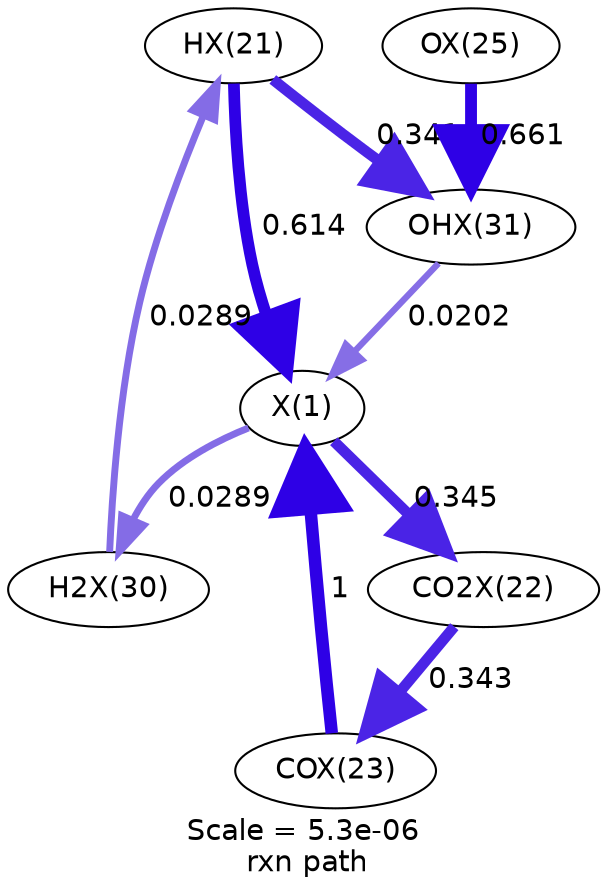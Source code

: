 digraph reaction_paths {
center=1;
s1 -> s0[fontname="Helvetica", penwidth=5.63, arrowsize=2.82, color="0.7, 1.11, 0.9"
, label=" 0.614"];
s0 -> s2[fontname="Helvetica", penwidth=5.2, arrowsize=2.6, color="0.7, 0.845, 0.9"
, label=" 0.345"];
s3 -> s0[fontname="Helvetica", penwidth=6, arrowsize=3, color="0.7, 1.5, 0.9"
, label=" 1"];
s11 -> s0[fontname="Helvetica", penwidth=3.06, arrowsize=1.53, color="0.7, 0.52, 0.9"
, label=" 0.0202"];
s0 -> s10[fontname="Helvetica", penwidth=3.32, arrowsize=1.66, color="0.7, 0.529, 0.9"
, label=" 0.0289"];
s1 -> s11[fontname="Helvetica", penwidth=5.19, arrowsize=2.59, color="0.7, 0.841, 0.9"
, label=" 0.341"];
s10 -> s1[fontname="Helvetica", penwidth=3.32, arrowsize=1.66, color="0.7, 0.529, 0.9"
, label=" 0.0289"];
s2 -> s3[fontname="Helvetica", penwidth=5.19, arrowsize=2.6, color="0.7, 0.843, 0.9"
, label=" 0.343"];
s5 -> s11[fontname="Helvetica", penwidth=5.69, arrowsize=2.84, color="0.7, 1.16, 0.9"
, label=" 0.661"];
s0 [ fontname="Helvetica", label="X(1)"];
s1 [ fontname="Helvetica", label="HX(21)"];
s2 [ fontname="Helvetica", label="CO2X(22)"];
s3 [ fontname="Helvetica", label="COX(23)"];
s5 [ fontname="Helvetica", label="OX(25)"];
s10 [ fontname="Helvetica", label="H2X(30)"];
s11 [ fontname="Helvetica", label="OHX(31)"];
 label = "Scale = 5.3e-06\l rxn path";
 fontname = "Helvetica";
}
